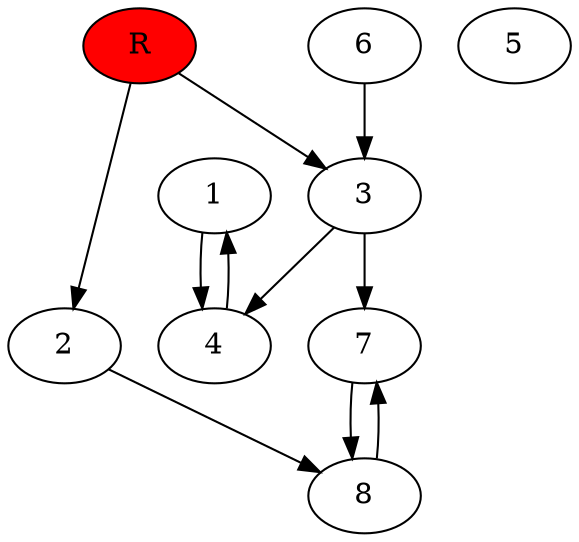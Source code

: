 digraph prb36962 {
	1
	2
	3
	4
	5
	6
	7
	8
	R [fillcolor="#ff0000" style=filled]
	1 -> 4
	2 -> 8
	3 -> 4
	3 -> 7
	4 -> 1
	6 -> 3
	7 -> 8
	8 -> 7
	R -> 2
	R -> 3
}
